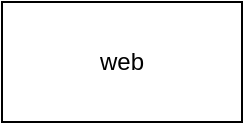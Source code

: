 <mxfile version="21.3.8" type="github">
  <diagram name="第 1 页" id="XCmd4L5uSaYbs7eO15ue">
    <mxGraphModel dx="1434" dy="828" grid="1" gridSize="10" guides="1" tooltips="1" connect="1" arrows="1" fold="1" page="1" pageScale="1" pageWidth="827" pageHeight="1169" math="0" shadow="0">
      <root>
        <mxCell id="0" />
        <mxCell id="1" parent="0" />
        <mxCell id="I_P3_aLlrbZFiig60uEd-1" value="web" style="rounded=0;whiteSpace=wrap;html=1;" vertex="1" parent="1">
          <mxGeometry x="120" y="230" width="120" height="60" as="geometry" />
        </mxCell>
      </root>
    </mxGraphModel>
  </diagram>
</mxfile>
